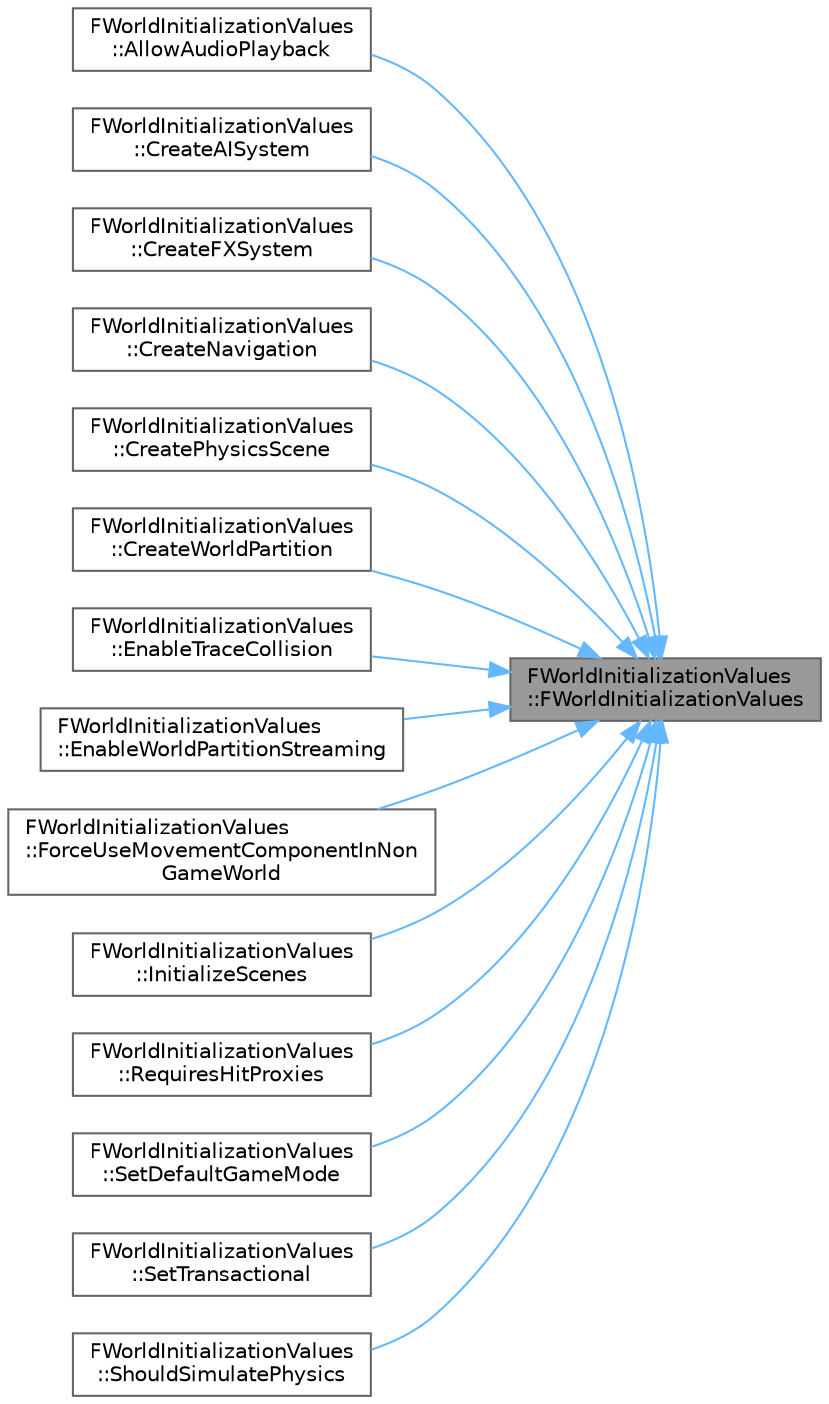 digraph "FWorldInitializationValues::FWorldInitializationValues"
{
 // INTERACTIVE_SVG=YES
 // LATEX_PDF_SIZE
  bgcolor="transparent";
  edge [fontname=Helvetica,fontsize=10,labelfontname=Helvetica,labelfontsize=10];
  node [fontname=Helvetica,fontsize=10,shape=box,height=0.2,width=0.4];
  rankdir="RL";
  Node1 [id="Node000001",label="FWorldInitializationValues\l::FWorldInitializationValues",height=0.2,width=0.4,color="gray40", fillcolor="grey60", style="filled", fontcolor="black",tooltip=" "];
  Node1 -> Node2 [id="edge1_Node000001_Node000002",dir="back",color="steelblue1",style="solid",tooltip=" "];
  Node2 [id="Node000002",label="FWorldInitializationValues\l::AllowAudioPlayback",height=0.2,width=0.4,color="grey40", fillcolor="white", style="filled",URL="$d2/d40/structFWorldInitializationValues.html#a68e9c7ed19a718d669bc9bf819221267",tooltip=" "];
  Node1 -> Node3 [id="edge2_Node000001_Node000003",dir="back",color="steelblue1",style="solid",tooltip=" "];
  Node3 [id="Node000003",label="FWorldInitializationValues\l::CreateAISystem",height=0.2,width=0.4,color="grey40", fillcolor="white", style="filled",URL="$d2/d40/structFWorldInitializationValues.html#a7742ca4f2759739a9219b8ac74d8fa08",tooltip=" "];
  Node1 -> Node4 [id="edge3_Node000001_Node000004",dir="back",color="steelblue1",style="solid",tooltip=" "];
  Node4 [id="Node000004",label="FWorldInitializationValues\l::CreateFXSystem",height=0.2,width=0.4,color="grey40", fillcolor="white", style="filled",URL="$d2/d40/structFWorldInitializationValues.html#aa00837df9117ec732e9d61d3fd492e4f",tooltip=" "];
  Node1 -> Node5 [id="edge4_Node000001_Node000005",dir="back",color="steelblue1",style="solid",tooltip=" "];
  Node5 [id="Node000005",label="FWorldInitializationValues\l::CreateNavigation",height=0.2,width=0.4,color="grey40", fillcolor="white", style="filled",URL="$d2/d40/structFWorldInitializationValues.html#a0d6a0ccabfa884c85020ce735300b646",tooltip=" "];
  Node1 -> Node6 [id="edge5_Node000001_Node000006",dir="back",color="steelblue1",style="solid",tooltip=" "];
  Node6 [id="Node000006",label="FWorldInitializationValues\l::CreatePhysicsScene",height=0.2,width=0.4,color="grey40", fillcolor="white", style="filled",URL="$d2/d40/structFWorldInitializationValues.html#a686679b0d1bc9acd38ac613f8e4cd8e3",tooltip=" "];
  Node1 -> Node7 [id="edge6_Node000001_Node000007",dir="back",color="steelblue1",style="solid",tooltip=" "];
  Node7 [id="Node000007",label="FWorldInitializationValues\l::CreateWorldPartition",height=0.2,width=0.4,color="grey40", fillcolor="white", style="filled",URL="$d2/d40/structFWorldInitializationValues.html#a77bb5b827ddf4dd07b1654722826e2fa",tooltip=" "];
  Node1 -> Node8 [id="edge7_Node000001_Node000008",dir="back",color="steelblue1",style="solid",tooltip=" "];
  Node8 [id="Node000008",label="FWorldInitializationValues\l::EnableTraceCollision",height=0.2,width=0.4,color="grey40", fillcolor="white", style="filled",URL="$d2/d40/structFWorldInitializationValues.html#ac88f8961b86ca1d553747bc227cea476",tooltip=" "];
  Node1 -> Node9 [id="edge8_Node000001_Node000009",dir="back",color="steelblue1",style="solid",tooltip=" "];
  Node9 [id="Node000009",label="FWorldInitializationValues\l::EnableWorldPartitionStreaming",height=0.2,width=0.4,color="grey40", fillcolor="white", style="filled",URL="$d2/d40/structFWorldInitializationValues.html#aed77d8d1b0e2786c163c722a78e89a08",tooltip=" "];
  Node1 -> Node10 [id="edge9_Node000001_Node000010",dir="back",color="steelblue1",style="solid",tooltip=" "];
  Node10 [id="Node000010",label="FWorldInitializationValues\l::ForceUseMovementComponentInNon\lGameWorld",height=0.2,width=0.4,color="grey40", fillcolor="white", style="filled",URL="$d2/d40/structFWorldInitializationValues.html#a7befe4d4929b715225f6f4975c8dda64",tooltip=" "];
  Node1 -> Node11 [id="edge10_Node000001_Node000011",dir="back",color="steelblue1",style="solid",tooltip=" "];
  Node11 [id="Node000011",label="FWorldInitializationValues\l::InitializeScenes",height=0.2,width=0.4,color="grey40", fillcolor="white", style="filled",URL="$d2/d40/structFWorldInitializationValues.html#a8d25ee4eeb57aea198dabb389ebdfa34",tooltip=" "];
  Node1 -> Node12 [id="edge11_Node000001_Node000012",dir="back",color="steelblue1",style="solid",tooltip=" "];
  Node12 [id="Node000012",label="FWorldInitializationValues\l::RequiresHitProxies",height=0.2,width=0.4,color="grey40", fillcolor="white", style="filled",URL="$d2/d40/structFWorldInitializationValues.html#a017290d4e97defab1e123f99568ff3aa",tooltip=" "];
  Node1 -> Node13 [id="edge12_Node000001_Node000013",dir="back",color="steelblue1",style="solid",tooltip=" "];
  Node13 [id="Node000013",label="FWorldInitializationValues\l::SetDefaultGameMode",height=0.2,width=0.4,color="grey40", fillcolor="white", style="filled",URL="$d2/d40/structFWorldInitializationValues.html#abed02b36916470048267b9771d50bafe",tooltip=" "];
  Node1 -> Node14 [id="edge13_Node000001_Node000014",dir="back",color="steelblue1",style="solid",tooltip=" "];
  Node14 [id="Node000014",label="FWorldInitializationValues\l::SetTransactional",height=0.2,width=0.4,color="grey40", fillcolor="white", style="filled",URL="$d2/d40/structFWorldInitializationValues.html#a44ffa39605aa3df550a0f7e22ba49c2b",tooltip=" "];
  Node1 -> Node15 [id="edge14_Node000001_Node000015",dir="back",color="steelblue1",style="solid",tooltip=" "];
  Node15 [id="Node000015",label="FWorldInitializationValues\l::ShouldSimulatePhysics",height=0.2,width=0.4,color="grey40", fillcolor="white", style="filled",URL="$d2/d40/structFWorldInitializationValues.html#acc042af724dfc6922074877f008ca89e",tooltip=" "];
}
